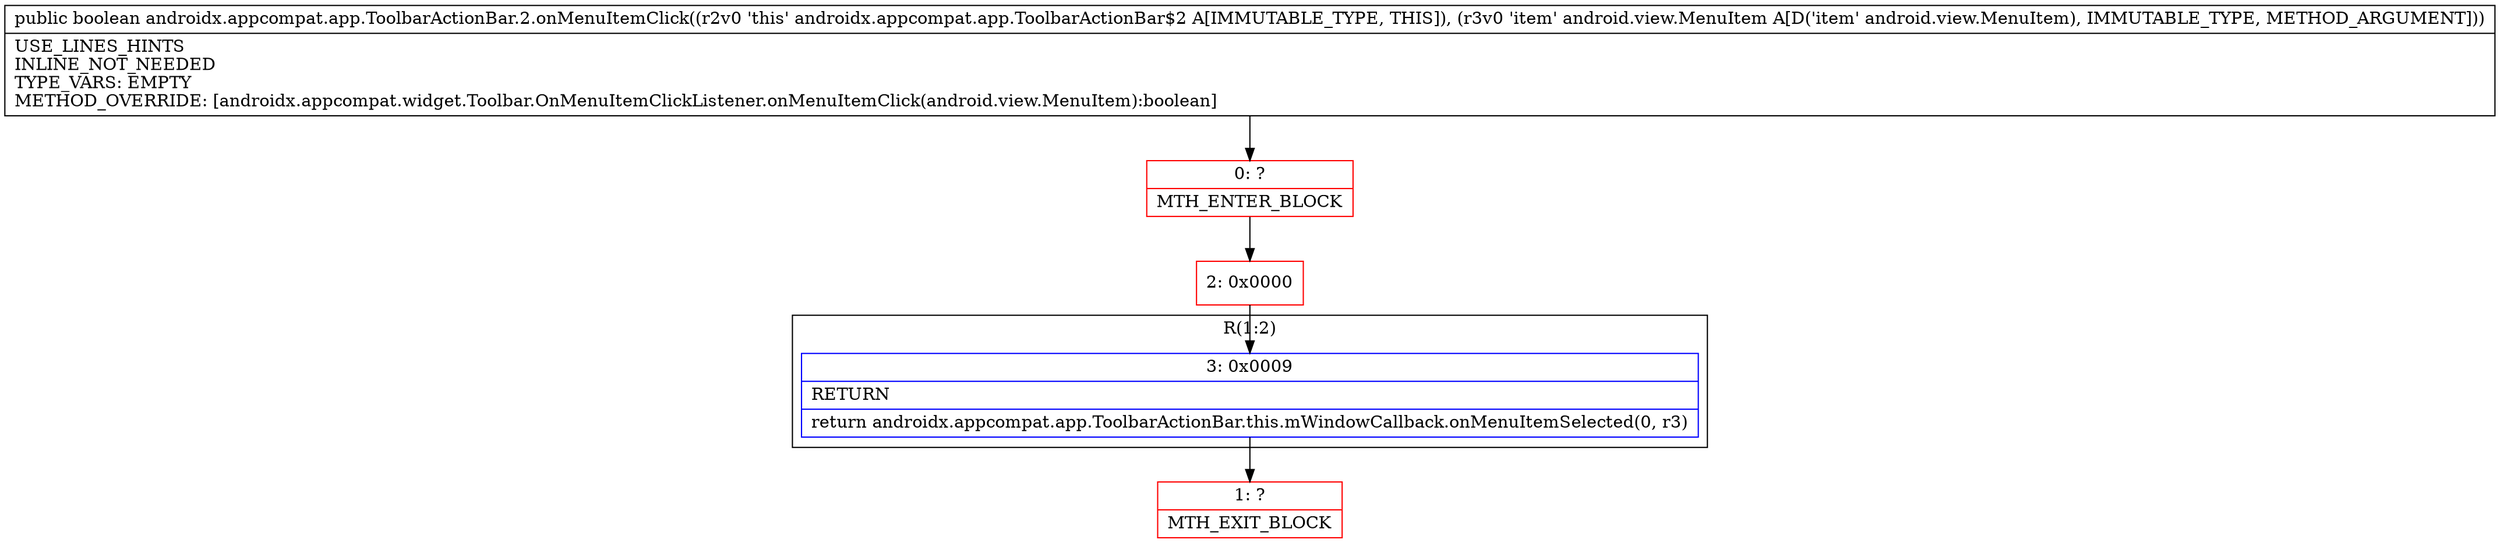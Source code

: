 digraph "CFG forandroidx.appcompat.app.ToolbarActionBar.2.onMenuItemClick(Landroid\/view\/MenuItem;)Z" {
subgraph cluster_Region_1254579392 {
label = "R(1:2)";
node [shape=record,color=blue];
Node_3 [shape=record,label="{3\:\ 0x0009|RETURN\l|return androidx.appcompat.app.ToolbarActionBar.this.mWindowCallback.onMenuItemSelected(0, r3)\l}"];
}
Node_0 [shape=record,color=red,label="{0\:\ ?|MTH_ENTER_BLOCK\l}"];
Node_2 [shape=record,color=red,label="{2\:\ 0x0000}"];
Node_1 [shape=record,color=red,label="{1\:\ ?|MTH_EXIT_BLOCK\l}"];
MethodNode[shape=record,label="{public boolean androidx.appcompat.app.ToolbarActionBar.2.onMenuItemClick((r2v0 'this' androidx.appcompat.app.ToolbarActionBar$2 A[IMMUTABLE_TYPE, THIS]), (r3v0 'item' android.view.MenuItem A[D('item' android.view.MenuItem), IMMUTABLE_TYPE, METHOD_ARGUMENT]))  | USE_LINES_HINTS\lINLINE_NOT_NEEDED\lTYPE_VARS: EMPTY\lMETHOD_OVERRIDE: [androidx.appcompat.widget.Toolbar.OnMenuItemClickListener.onMenuItemClick(android.view.MenuItem):boolean]\l}"];
MethodNode -> Node_0;Node_3 -> Node_1;
Node_0 -> Node_2;
Node_2 -> Node_3;
}

